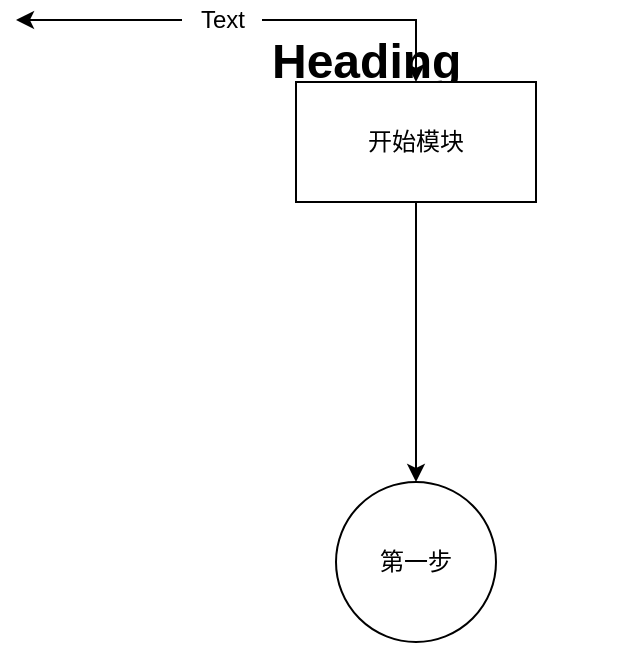 <mxfile version="12.5.6" type="github">
  <diagram id="pACKgUzahvFNp4n4CFaf" name="Page-1">
    <mxGraphModel dx="1422" dy="830" grid="1" gridSize="10" guides="1" tooltips="1" connect="1" arrows="1" fold="1" page="1" pageScale="1" pageWidth="827" pageHeight="1169" math="0" shadow="0">
      <root>
        <mxCell id="0"/>
        <mxCell id="1" parent="0"/>
        <mxCell id="axH6CNjueqvEyklHriQj-1" value="&lt;div&gt;开始模块&lt;/div&gt;" style="rounded=0;whiteSpace=wrap;html=1;" parent="1" vertex="1">
          <mxGeometry x="310" y="100" width="120" height="60" as="geometry"/>
        </mxCell>
        <mxCell id="axH6CNjueqvEyklHriQj-3" style="edgeStyle=orthogonalEdgeStyle;rounded=0;orthogonalLoop=1;jettySize=auto;html=1;" parent="1" source="axH6CNjueqvEyklHriQj-2" edge="1">
          <mxGeometry relative="1" as="geometry">
            <mxPoint x="170" y="69" as="targetPoint"/>
          </mxGeometry>
        </mxCell>
        <mxCell id="axH6CNjueqvEyklHriQj-5" value="" style="edgeStyle=orthogonalEdgeStyle;rounded=0;orthogonalLoop=1;jettySize=auto;html=1;" parent="1" source="axH6CNjueqvEyklHriQj-2" target="axH6CNjueqvEyklHriQj-1" edge="1">
          <mxGeometry relative="1" as="geometry"/>
        </mxCell>
        <mxCell id="axH6CNjueqvEyklHriQj-2" value="Text" style="text;html=1;align=center;verticalAlign=middle;resizable=0;points=[];autosize=1;" parent="1" vertex="1">
          <mxGeometry x="253" y="59" width="40" height="20" as="geometry"/>
        </mxCell>
        <mxCell id="axH6CNjueqvEyklHriQj-6" value="&lt;h1&gt;Heading&lt;/h1&gt;&lt;p&gt;Lorem ipsum dolor sit amet, consectetur adipisicing elit, sed do eiusmod tempor incididunt ut labore et dolore magna aliqua.&lt;/p&gt;" style="text;html=1;strokeColor=none;fillColor=none;spacing=5;spacingTop=-20;whiteSpace=wrap;overflow=hidden;rounded=0;" parent="1" vertex="1">
          <mxGeometry x="293" y="70" width="190" height="30" as="geometry"/>
        </mxCell>
        <mxCell id="537cKmrYjI38TPrwsnv6-1" value="&lt;div&gt;第一步&lt;/div&gt;" style="ellipse;whiteSpace=wrap;html=1;aspect=fixed;" vertex="1" parent="1">
          <mxGeometry x="330" y="300" width="80" height="80" as="geometry"/>
        </mxCell>
        <mxCell id="537cKmrYjI38TPrwsnv6-3" value="" style="endArrow=classic;html=1;exitX=0.5;exitY=1;exitDx=0;exitDy=0;" edge="1" parent="1" source="axH6CNjueqvEyklHriQj-1" target="537cKmrYjI38TPrwsnv6-1">
          <mxGeometry width="50" height="50" relative="1" as="geometry">
            <mxPoint x="160" y="450" as="sourcePoint"/>
            <mxPoint x="210" y="400" as="targetPoint"/>
          </mxGeometry>
        </mxCell>
      </root>
    </mxGraphModel>
  </diagram>
</mxfile>
